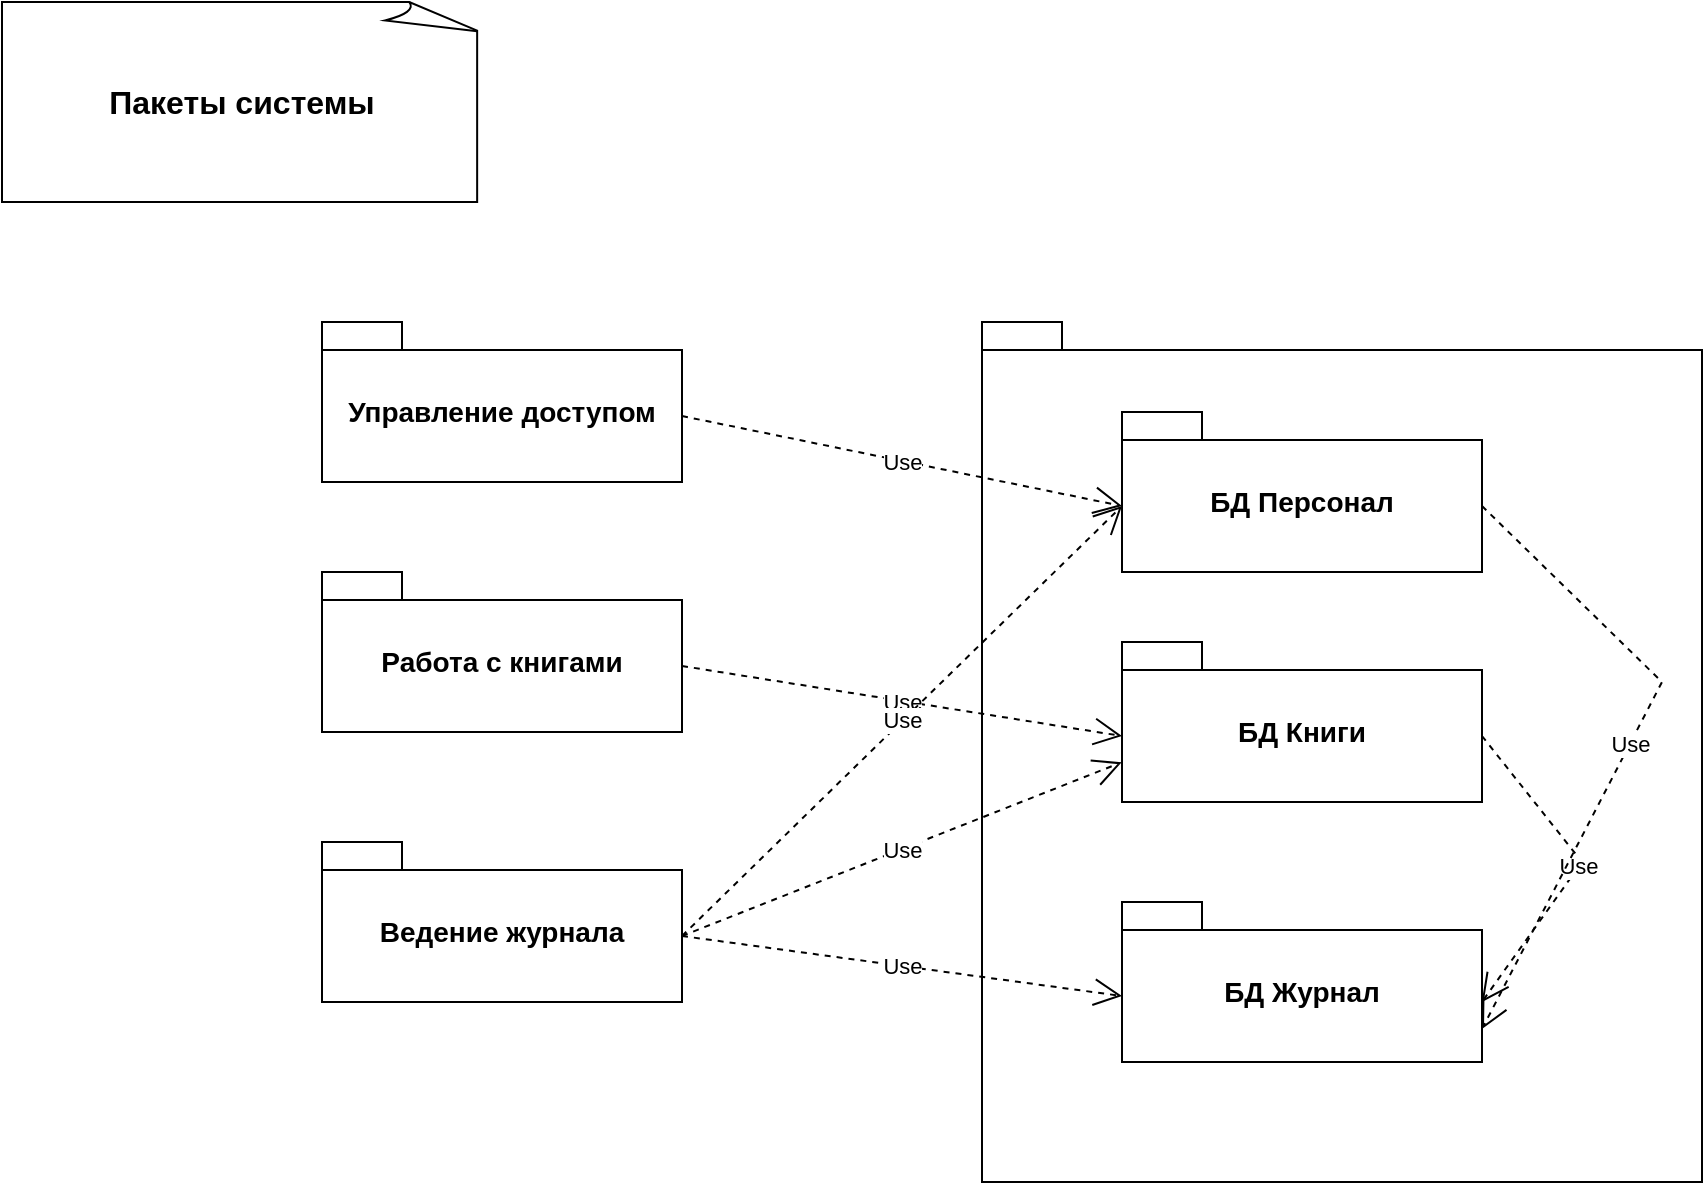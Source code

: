 <mxfile version="26.0.9">
  <diagram name="Страница — 1" id="3FkJaKN2cWZh5MDAvfWV">
    <mxGraphModel dx="1879" dy="695" grid="1" gridSize="10" guides="1" tooltips="1" connect="1" arrows="1" fold="1" page="1" pageScale="1" pageWidth="827" pageHeight="1169" math="0" shadow="0">
      <root>
        <mxCell id="0" />
        <mxCell id="1" parent="0" />
        <mxCell id="44CgEF0V4op-4HhoMwqW-1" value="&lt;font style=&quot;font-size: 14px;&quot;&gt;Управление доступом&lt;/font&gt;" style="shape=folder;fontStyle=1;spacingTop=10;tabWidth=40;tabHeight=14;tabPosition=left;html=1;whiteSpace=wrap;" parent="1" vertex="1">
          <mxGeometry x="90" y="420" width="180" height="80" as="geometry" />
        </mxCell>
        <mxCell id="44CgEF0V4op-4HhoMwqW-2" value="&lt;font style=&quot;font-size: 14px;&quot;&gt;Работа с книгами&lt;/font&gt;" style="shape=folder;fontStyle=1;spacingTop=10;tabWidth=40;tabHeight=14;tabPosition=left;html=1;whiteSpace=wrap;" parent="1" vertex="1">
          <mxGeometry x="90" y="545" width="180" height="80" as="geometry" />
        </mxCell>
        <mxCell id="44CgEF0V4op-4HhoMwqW-3" value="&lt;font style=&quot;font-size: 14px;&quot;&gt;Ведение журнала&lt;/font&gt;" style="shape=folder;fontStyle=1;spacingTop=10;tabWidth=40;tabHeight=14;tabPosition=left;html=1;whiteSpace=wrap;" parent="1" vertex="1">
          <mxGeometry x="90" y="680" width="180" height="80" as="geometry" />
        </mxCell>
        <mxCell id="44CgEF0V4op-4HhoMwqW-4" value="" style="shape=folder;fontStyle=1;spacingTop=10;tabWidth=40;tabHeight=14;tabPosition=left;html=1;whiteSpace=wrap;" parent="1" vertex="1">
          <mxGeometry x="420" y="420" width="360" height="430" as="geometry" />
        </mxCell>
        <mxCell id="44CgEF0V4op-4HhoMwqW-5" value="&lt;font style=&quot;font-size: 14px;&quot;&gt;БД Персонал&lt;/font&gt;" style="shape=folder;fontStyle=1;spacingTop=10;tabWidth=40;tabHeight=14;tabPosition=left;html=1;whiteSpace=wrap;" parent="1" vertex="1">
          <mxGeometry x="490" y="465" width="180" height="80" as="geometry" />
        </mxCell>
        <mxCell id="44CgEF0V4op-4HhoMwqW-6" value="&lt;font style=&quot;font-size: 14px;&quot;&gt;БД Книги&lt;/font&gt;" style="shape=folder;fontStyle=1;spacingTop=10;tabWidth=40;tabHeight=14;tabPosition=left;html=1;whiteSpace=wrap;" parent="1" vertex="1">
          <mxGeometry x="490" y="580" width="180" height="80" as="geometry" />
        </mxCell>
        <mxCell id="44CgEF0V4op-4HhoMwqW-7" value="&lt;font style=&quot;font-size: 14px;&quot;&gt;БД Журнал&lt;/font&gt;" style="shape=folder;fontStyle=1;spacingTop=10;tabWidth=40;tabHeight=14;tabPosition=left;html=1;whiteSpace=wrap;" parent="1" vertex="1">
          <mxGeometry x="490" y="710" width="180" height="80" as="geometry" />
        </mxCell>
        <mxCell id="44CgEF0V4op-4HhoMwqW-8" value="Use" style="endArrow=open;endSize=12;dashed=1;html=1;rounded=0;exitX=0;exitY=0;exitDx=180;exitDy=47;exitPerimeter=0;entryX=0;entryY=0;entryDx=0;entryDy=47;entryPerimeter=0;" parent="1" source="44CgEF0V4op-4HhoMwqW-3" target="44CgEF0V4op-4HhoMwqW-7" edge="1">
          <mxGeometry width="160" relative="1" as="geometry">
            <mxPoint x="140" y="920" as="sourcePoint" />
            <mxPoint x="300" y="920" as="targetPoint" />
          </mxGeometry>
        </mxCell>
        <mxCell id="44CgEF0V4op-4HhoMwqW-9" value="Use" style="endArrow=open;endSize=12;dashed=1;html=1;rounded=0;exitX=0;exitY=0;exitDx=180;exitDy=47;exitPerimeter=0;entryX=0.694;entryY=0.791;entryDx=0;entryDy=0;entryPerimeter=0;" parent="1" source="44CgEF0V4op-4HhoMwqW-6" target="44CgEF0V4op-4HhoMwqW-4" edge="1">
          <mxGeometry width="160" relative="1" as="geometry">
            <mxPoint x="610.0" y="716.32" as="sourcePoint" />
            <mxPoint x="920.9" y="650" as="targetPoint" />
            <Array as="points">
              <mxPoint x="720" y="690" />
            </Array>
          </mxGeometry>
        </mxCell>
        <mxCell id="44CgEF0V4op-4HhoMwqW-10" value="Use" style="endArrow=open;endSize=12;dashed=1;html=1;rounded=0;exitX=0;exitY=0;exitDx=180;exitDy=47;exitPerimeter=0;entryX=0;entryY=0;entryDx=180;entryDy=63.5;entryPerimeter=0;" parent="1" source="44CgEF0V4op-4HhoMwqW-5" target="44CgEF0V4op-4HhoMwqW-7" edge="1">
          <mxGeometry width="160" relative="1" as="geometry">
            <mxPoint x="740" y="560" as="sourcePoint" />
            <mxPoint x="900" y="560" as="targetPoint" />
            <Array as="points">
              <mxPoint x="760" y="600" />
            </Array>
          </mxGeometry>
        </mxCell>
        <mxCell id="44CgEF0V4op-4HhoMwqW-12" value="Use" style="endArrow=open;endSize=12;dashed=1;html=1;rounded=0;exitX=0;exitY=0;exitDx=180;exitDy=47;exitPerimeter=0;entryX=0;entryY=0;entryDx=0;entryDy=47;entryPerimeter=0;" parent="1" source="44CgEF0V4op-4HhoMwqW-1" target="44CgEF0V4op-4HhoMwqW-5" edge="1">
          <mxGeometry width="160" relative="1" as="geometry">
            <mxPoint x="280" y="520" as="sourcePoint" />
            <mxPoint x="440" y="520" as="targetPoint" />
          </mxGeometry>
        </mxCell>
        <mxCell id="44CgEF0V4op-4HhoMwqW-13" value="Use" style="endArrow=open;endSize=12;dashed=1;html=1;rounded=0;exitX=0;exitY=0;exitDx=180;exitDy=47;exitPerimeter=0;entryX=0;entryY=0;entryDx=0;entryDy=47;entryPerimeter=0;" parent="1" source="44CgEF0V4op-4HhoMwqW-2" target="44CgEF0V4op-4HhoMwqW-6" edge="1">
          <mxGeometry width="160" relative="1" as="geometry">
            <mxPoint x="320" y="560" as="sourcePoint" />
            <mxPoint x="480" y="560" as="targetPoint" />
          </mxGeometry>
        </mxCell>
        <mxCell id="44CgEF0V4op-4HhoMwqW-14" value="Use" style="endArrow=open;endSize=12;dashed=1;html=1;rounded=0;entryX=0;entryY=0;entryDx=0;entryDy=47;entryPerimeter=0;exitX=0;exitY=0;exitDx=180;exitDy=47;exitPerimeter=0;" parent="1" source="44CgEF0V4op-4HhoMwqW-3" target="44CgEF0V4op-4HhoMwqW-5" edge="1">
          <mxGeometry width="160" relative="1" as="geometry">
            <mxPoint x="280" y="720" as="sourcePoint" />
            <mxPoint x="490" y="660" as="targetPoint" />
          </mxGeometry>
        </mxCell>
        <mxCell id="44CgEF0V4op-4HhoMwqW-15" value="Use" style="endArrow=open;endSize=12;dashed=1;html=1;rounded=0;exitX=0;exitY=0;exitDx=180;exitDy=47;exitPerimeter=0;entryX=0.194;entryY=0.512;entryDx=0;entryDy=0;entryPerimeter=0;" parent="1" source="44CgEF0V4op-4HhoMwqW-3" target="44CgEF0V4op-4HhoMwqW-4" edge="1">
          <mxGeometry width="160" relative="1" as="geometry">
            <mxPoint x="310" y="770" as="sourcePoint" />
            <mxPoint x="470" y="770" as="targetPoint" />
          </mxGeometry>
        </mxCell>
        <mxCell id="eXIovTj7X-9lKeZEPAGA-1" value="&lt;span&gt;Пакеты системы&lt;/span&gt;" style="whiteSpace=wrap;html=1;shape=mxgraph.basic.document;fontSize=16;fontStyle=1" vertex="1" parent="1">
          <mxGeometry x="-70" y="260" width="240" height="100" as="geometry" />
        </mxCell>
      </root>
    </mxGraphModel>
  </diagram>
</mxfile>
